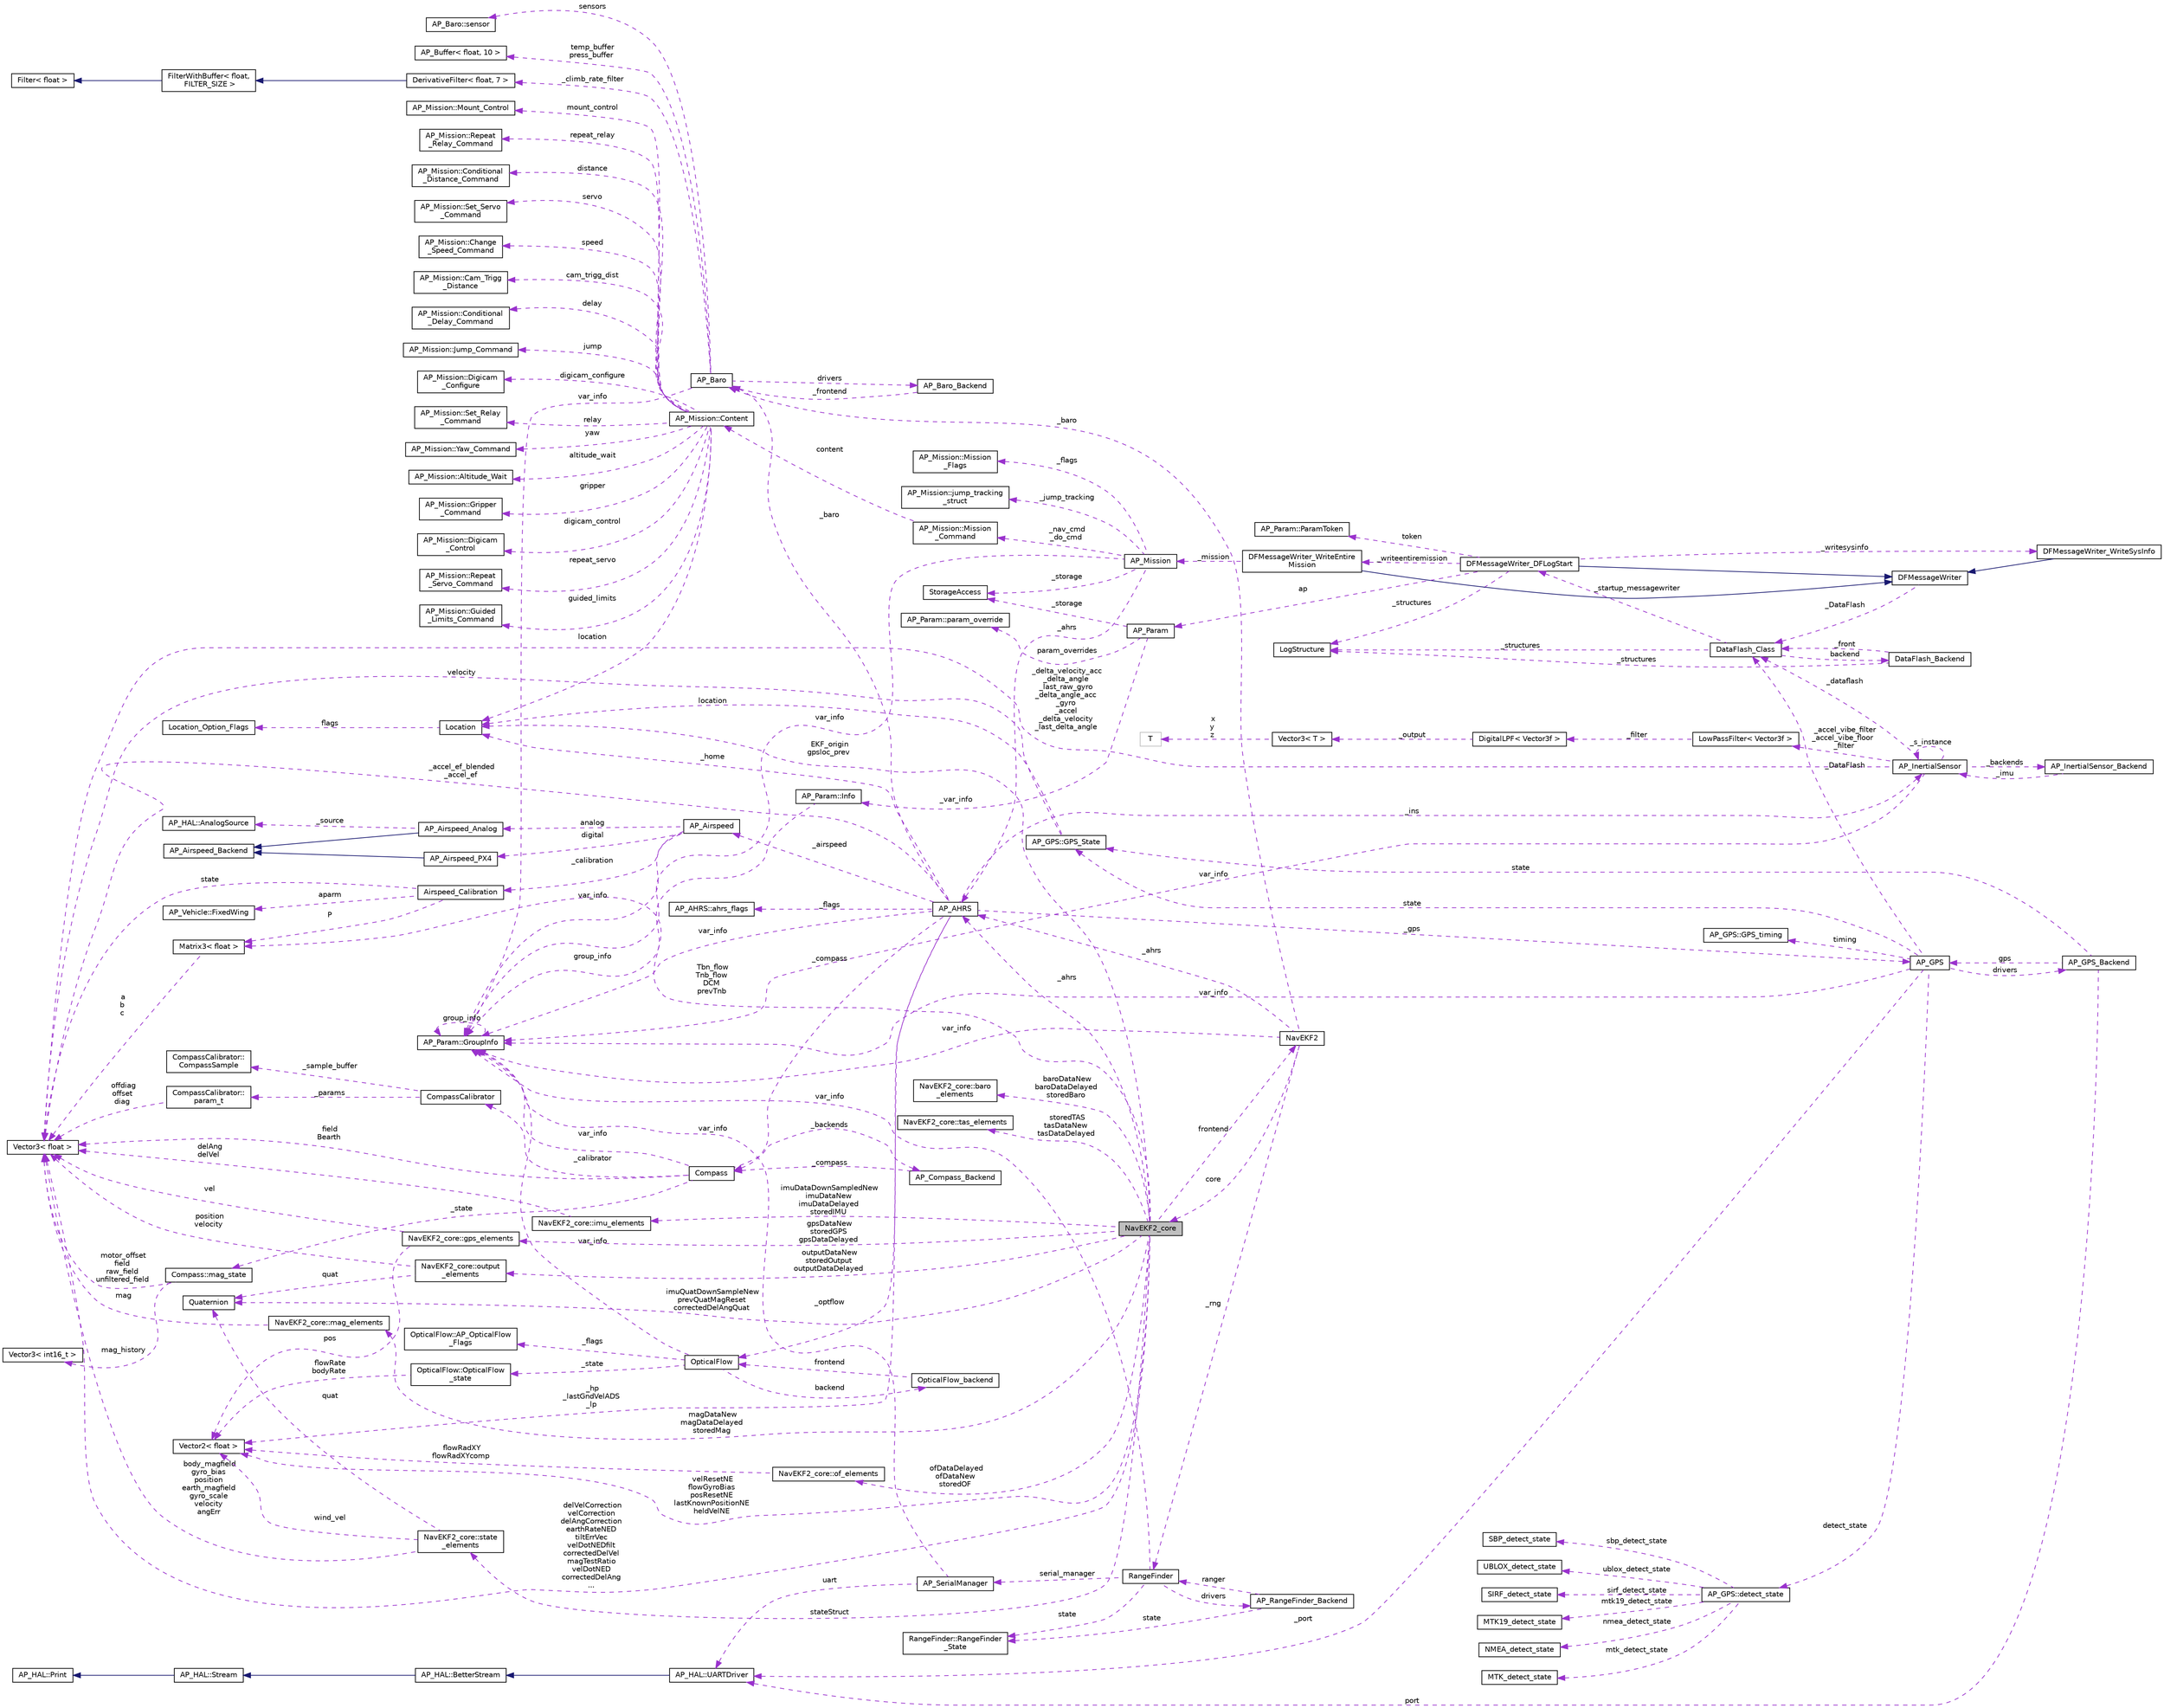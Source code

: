 digraph "NavEKF2_core"
{
 // INTERACTIVE_SVG=YES
  edge [fontname="Helvetica",fontsize="10",labelfontname="Helvetica",labelfontsize="10"];
  node [fontname="Helvetica",fontsize="10",shape=record];
  rankdir="LR";
  Node1 [label="NavEKF2_core",height=0.2,width=0.4,color="black", fillcolor="grey75", style="filled", fontcolor="black"];
  Node2 -> Node1 [dir="back",color="darkorchid3",fontsize="10",style="dashed",label=" magDataNew\nmagDataDelayed\nstoredMag" ,fontname="Helvetica"];
  Node2 [label="NavEKF2_core::mag_elements",height=0.2,width=0.4,color="black", fillcolor="white", style="filled",URL="$structNavEKF2__core_1_1mag__elements.html"];
  Node3 -> Node2 [dir="back",color="darkorchid3",fontsize="10",style="dashed",label=" mag" ,fontname="Helvetica"];
  Node3 [label="Vector3\< float \>",height=0.2,width=0.4,color="black", fillcolor="white", style="filled",URL="$classVector3.html"];
  Node4 -> Node1 [dir="back",color="darkorchid3",fontsize="10",style="dashed",label=" Tbn_flow\nTnb_flow\nDCM\nprevTnb" ,fontname="Helvetica"];
  Node4 [label="Matrix3\< float \>",height=0.2,width=0.4,color="black", fillcolor="white", style="filled",URL="$classMatrix3.html"];
  Node3 -> Node4 [dir="back",color="darkorchid3",fontsize="10",style="dashed",label=" a\nb\nc" ,fontname="Helvetica"];
  Node5 -> Node1 [dir="back",color="darkorchid3",fontsize="10",style="dashed",label=" frontend" ,fontname="Helvetica"];
  Node5 [label="NavEKF2",height=0.2,width=0.4,color="black", fillcolor="white", style="filled",URL="$classNavEKF2.html"];
  Node6 -> Node5 [dir="back",color="darkorchid3",fontsize="10",style="dashed",label=" _baro" ,fontname="Helvetica"];
  Node6 [label="AP_Baro",height=0.2,width=0.4,color="black", fillcolor="white", style="filled",URL="$classAP__Baro.html"];
  Node7 -> Node6 [dir="back",color="darkorchid3",fontsize="10",style="dashed",label=" sensors" ,fontname="Helvetica"];
  Node7 [label="AP_Baro::sensor",height=0.2,width=0.4,color="black", fillcolor="white", style="filled",URL="$structAP__Baro_1_1sensor.html"];
  Node8 -> Node6 [dir="back",color="darkorchid3",fontsize="10",style="dashed",label=" temp_buffer\npress_buffer" ,fontname="Helvetica"];
  Node8 [label="AP_Buffer\< float, 10 \>",height=0.2,width=0.4,color="black", fillcolor="white", style="filled",URL="$classAP__Buffer.html"];
  Node9 -> Node6 [dir="back",color="darkorchid3",fontsize="10",style="dashed",label=" _climb_rate_filter" ,fontname="Helvetica"];
  Node9 [label="DerivativeFilter\< float, 7 \>",height=0.2,width=0.4,color="black", fillcolor="white", style="filled",URL="$classDerivativeFilter.html"];
  Node10 -> Node9 [dir="back",color="midnightblue",fontsize="10",style="solid",fontname="Helvetica"];
  Node10 [label="FilterWithBuffer\< float,\l FILTER_SIZE \>",height=0.2,width=0.4,color="black", fillcolor="white", style="filled",URL="$classFilterWithBuffer.html"];
  Node11 -> Node10 [dir="back",color="midnightblue",fontsize="10",style="solid",fontname="Helvetica"];
  Node11 [label="Filter\< float \>",height=0.2,width=0.4,color="black", fillcolor="white", style="filled",URL="$classFilter.html"];
  Node12 -> Node6 [dir="back",color="darkorchid3",fontsize="10",style="dashed",label=" var_info" ,fontname="Helvetica"];
  Node12 [label="AP_Param::GroupInfo",height=0.2,width=0.4,color="black", fillcolor="white", style="filled",URL="$structAP__Param_1_1GroupInfo.html"];
  Node12 -> Node12 [dir="back",color="darkorchid3",fontsize="10",style="dashed",label=" group_info" ,fontname="Helvetica"];
  Node13 -> Node6 [dir="back",color="darkorchid3",fontsize="10",style="dashed",label=" drivers" ,fontname="Helvetica"];
  Node13 [label="AP_Baro_Backend",height=0.2,width=0.4,color="black", fillcolor="white", style="filled",URL="$classAP__Baro__Backend.html",tooltip="-*- tab-width: 4; Mode: C++; c-basic-offset: 4; indent-tabs-mode: nil -*- "];
  Node6 -> Node13 [dir="back",color="darkorchid3",fontsize="10",style="dashed",label=" _frontend" ,fontname="Helvetica"];
  Node12 -> Node5 [dir="back",color="darkorchid3",fontsize="10",style="dashed",label=" var_info" ,fontname="Helvetica"];
  Node14 -> Node5 [dir="back",color="darkorchid3",fontsize="10",style="dashed",label=" _rng" ,fontname="Helvetica"];
  Node14 [label="RangeFinder",height=0.2,width=0.4,color="black", fillcolor="white", style="filled",URL="$classRangeFinder.html"];
  Node15 -> Node14 [dir="back",color="darkorchid3",fontsize="10",style="dashed",label=" serial_manager" ,fontname="Helvetica"];
  Node15 [label="AP_SerialManager",height=0.2,width=0.4,color="black", fillcolor="white", style="filled",URL="$classAP__SerialManager.html"];
  Node16 -> Node15 [dir="back",color="darkorchid3",fontsize="10",style="dashed",label=" uart" ,fontname="Helvetica"];
  Node16 [label="AP_HAL::UARTDriver",height=0.2,width=0.4,color="black", fillcolor="white", style="filled",URL="$classAP__HAL_1_1UARTDriver.html"];
  Node17 -> Node16 [dir="back",color="midnightblue",fontsize="10",style="solid",fontname="Helvetica"];
  Node17 [label="AP_HAL::BetterStream",height=0.2,width=0.4,color="black", fillcolor="white", style="filled",URL="$classAP__HAL_1_1BetterStream.html"];
  Node18 -> Node17 [dir="back",color="midnightblue",fontsize="10",style="solid",fontname="Helvetica"];
  Node18 [label="AP_HAL::Stream",height=0.2,width=0.4,color="black", fillcolor="white", style="filled",URL="$classAP__HAL_1_1Stream.html"];
  Node19 -> Node18 [dir="back",color="midnightblue",fontsize="10",style="solid",fontname="Helvetica"];
  Node19 [label="AP_HAL::Print",height=0.2,width=0.4,color="black", fillcolor="white", style="filled",URL="$classAP__HAL_1_1Print.html"];
  Node12 -> Node15 [dir="back",color="darkorchid3",fontsize="10",style="dashed",label=" var_info" ,fontname="Helvetica"];
  Node20 -> Node14 [dir="back",color="darkorchid3",fontsize="10",style="dashed",label=" state" ,fontname="Helvetica"];
  Node20 [label="RangeFinder::RangeFinder\l_State",height=0.2,width=0.4,color="black", fillcolor="white", style="filled",URL="$structRangeFinder_1_1RangeFinder__State.html"];
  Node12 -> Node14 [dir="back",color="darkorchid3",fontsize="10",style="dashed",label=" var_info" ,fontname="Helvetica"];
  Node21 -> Node14 [dir="back",color="darkorchid3",fontsize="10",style="dashed",label=" drivers" ,fontname="Helvetica"];
  Node21 [label="AP_RangeFinder_Backend",height=0.2,width=0.4,color="black", fillcolor="white", style="filled",URL="$classAP__RangeFinder__Backend.html"];
  Node20 -> Node21 [dir="back",color="darkorchid3",fontsize="10",style="dashed",label=" state" ,fontname="Helvetica"];
  Node14 -> Node21 [dir="back",color="darkorchid3",fontsize="10",style="dashed",label=" ranger" ,fontname="Helvetica"];
  Node22 -> Node5 [dir="back",color="darkorchid3",fontsize="10",style="dashed",label=" _ahrs" ,fontname="Helvetica"];
  Node22 [label="AP_AHRS",height=0.2,width=0.4,color="black", fillcolor="white", style="filled",URL="$classAP__AHRS.html"];
  Node23 -> Node22 [dir="back",color="darkorchid3",fontsize="10",style="dashed",label=" _flags" ,fontname="Helvetica"];
  Node23 [label="AP_AHRS::ahrs_flags",height=0.2,width=0.4,color="black", fillcolor="white", style="filled",URL="$structAP__AHRS_1_1ahrs__flags.html"];
  Node6 -> Node22 [dir="back",color="darkorchid3",fontsize="10",style="dashed",label=" _baro" ,fontname="Helvetica"];
  Node24 -> Node22 [dir="back",color="darkorchid3",fontsize="10",style="dashed",label=" _optflow" ,fontname="Helvetica"];
  Node24 [label="OpticalFlow",height=0.2,width=0.4,color="black", fillcolor="white", style="filled",URL="$classOpticalFlow.html"];
  Node12 -> Node24 [dir="back",color="darkorchid3",fontsize="10",style="dashed",label=" var_info" ,fontname="Helvetica"];
  Node25 -> Node24 [dir="back",color="darkorchid3",fontsize="10",style="dashed",label=" _state" ,fontname="Helvetica"];
  Node25 [label="OpticalFlow::OpticalFlow\l_state",height=0.2,width=0.4,color="black", fillcolor="white", style="filled",URL="$structOpticalFlow_1_1OpticalFlow__state.html"];
  Node26 -> Node25 [dir="back",color="darkorchid3",fontsize="10",style="dashed",label=" flowRate\nbodyRate" ,fontname="Helvetica"];
  Node26 [label="Vector2\< float \>",height=0.2,width=0.4,color="black", fillcolor="white", style="filled",URL="$structVector2.html"];
  Node27 -> Node24 [dir="back",color="darkorchid3",fontsize="10",style="dashed",label=" backend" ,fontname="Helvetica"];
  Node27 [label="OpticalFlow_backend",height=0.2,width=0.4,color="black", fillcolor="white", style="filled",URL="$classOpticalFlow__backend.html"];
  Node24 -> Node27 [dir="back",color="darkorchid3",fontsize="10",style="dashed",label=" frontend" ,fontname="Helvetica"];
  Node28 -> Node24 [dir="back",color="darkorchid3",fontsize="10",style="dashed",label=" _flags" ,fontname="Helvetica"];
  Node28 [label="OpticalFlow::AP_OpticalFlow\l_Flags",height=0.2,width=0.4,color="black", fillcolor="white", style="filled",URL="$structOpticalFlow_1_1AP__OpticalFlow__Flags.html"];
  Node12 -> Node22 [dir="back",color="darkorchid3",fontsize="10",style="dashed",label=" var_info" ,fontname="Helvetica"];
  Node3 -> Node22 [dir="back",color="darkorchid3",fontsize="10",style="dashed",label=" _accel_ef_blended\n_accel_ef" ,fontname="Helvetica"];
  Node29 -> Node22 [dir="back",color="darkorchid3",fontsize="10",style="dashed",label=" _ins" ,fontname="Helvetica"];
  Node29 [label="AP_InertialSensor",height=0.2,width=0.4,color="black", fillcolor="white", style="filled",URL="$classAP__InertialSensor.html"];
  Node30 -> Node29 [dir="back",color="darkorchid3",fontsize="10",style="dashed",label=" _accel_vibe_filter\n_accel_vibe_floor\l_filter" ,fontname="Helvetica"];
  Node30 [label="LowPassFilter\< Vector3f \>",height=0.2,width=0.4,color="black", fillcolor="white", style="filled",URL="$classLowPassFilter.html"];
  Node31 -> Node30 [dir="back",color="darkorchid3",fontsize="10",style="dashed",label=" _filter" ,fontname="Helvetica"];
  Node31 [label="DigitalLPF\< Vector3f \>",height=0.2,width=0.4,color="black", fillcolor="white", style="filled",URL="$classDigitalLPF.html"];
  Node32 -> Node31 [dir="back",color="darkorchid3",fontsize="10",style="dashed",label=" _output" ,fontname="Helvetica"];
  Node32 [label="Vector3\< T \>",height=0.2,width=0.4,color="black", fillcolor="white", style="filled",URL="$classVector3.html"];
  Node33 -> Node32 [dir="back",color="darkorchid3",fontsize="10",style="dashed",label=" x\ny\nz" ,fontname="Helvetica"];
  Node33 [label="T",height=0.2,width=0.4,color="grey75", fillcolor="white", style="filled"];
  Node34 -> Node29 [dir="back",color="darkorchid3",fontsize="10",style="dashed",label=" _backends" ,fontname="Helvetica"];
  Node34 [label="AP_InertialSensor_Backend",height=0.2,width=0.4,color="black", fillcolor="white", style="filled",URL="$classAP__InertialSensor__Backend.html"];
  Node29 -> Node34 [dir="back",color="darkorchid3",fontsize="10",style="dashed",label=" _imu" ,fontname="Helvetica"];
  Node35 -> Node29 [dir="back",color="darkorchid3",fontsize="10",style="dashed",label=" _dataflash" ,fontname="Helvetica"];
  Node35 [label="DataFlash_Class",height=0.2,width=0.4,color="black", fillcolor="white", style="filled",URL="$classDataFlash__Class.html"];
  Node36 -> Node35 [dir="back",color="darkorchid3",fontsize="10",style="dashed",label=" _structures" ,fontname="Helvetica"];
  Node36 [label="LogStructure",height=0.2,width=0.4,color="black", fillcolor="white", style="filled",URL="$structLogStructure.html"];
  Node37 -> Node35 [dir="back",color="darkorchid3",fontsize="10",style="dashed",label=" backend" ,fontname="Helvetica"];
  Node37 [label="DataFlash_Backend",height=0.2,width=0.4,color="black", fillcolor="white", style="filled",URL="$classDataFlash__Backend.html"];
  Node36 -> Node37 [dir="back",color="darkorchid3",fontsize="10",style="dashed",label=" _structures" ,fontname="Helvetica"];
  Node35 -> Node37 [dir="back",color="darkorchid3",fontsize="10",style="dashed",label=" _front" ,fontname="Helvetica"];
  Node38 -> Node35 [dir="back",color="darkorchid3",fontsize="10",style="dashed",label=" _startup_messagewriter" ,fontname="Helvetica"];
  Node38 [label="DFMessageWriter_DFLogStart",height=0.2,width=0.4,color="black", fillcolor="white", style="filled",URL="$classDFMessageWriter__DFLogStart.html"];
  Node39 -> Node38 [dir="back",color="midnightblue",fontsize="10",style="solid",fontname="Helvetica"];
  Node39 [label="DFMessageWriter",height=0.2,width=0.4,color="black", fillcolor="white", style="filled",URL="$classDFMessageWriter.html"];
  Node35 -> Node39 [dir="back",color="darkorchid3",fontsize="10",style="dashed",label=" _DataFlash" ,fontname="Helvetica"];
  Node40 -> Node38 [dir="back",color="darkorchid3",fontsize="10",style="dashed",label=" _writeentiremission" ,fontname="Helvetica"];
  Node40 [label="DFMessageWriter_WriteEntire\lMission",height=0.2,width=0.4,color="black", fillcolor="white", style="filled",URL="$classDFMessageWriter__WriteEntireMission.html"];
  Node39 -> Node40 [dir="back",color="midnightblue",fontsize="10",style="solid",fontname="Helvetica"];
  Node41 -> Node40 [dir="back",color="darkorchid3",fontsize="10",style="dashed",label=" _mission" ,fontname="Helvetica"];
  Node41 [label="AP_Mission",height=0.2,width=0.4,color="black", fillcolor="white", style="filled",URL="$classAP__Mission.html",tooltip="Object managing Mission. "];
  Node42 -> Node41 [dir="back",color="darkorchid3",fontsize="10",style="dashed",label=" _storage" ,fontname="Helvetica"];
  Node42 [label="StorageAccess",height=0.2,width=0.4,color="black", fillcolor="white", style="filled",URL="$classStorageAccess.html"];
  Node43 -> Node41 [dir="back",color="darkorchid3",fontsize="10",style="dashed",label=" _nav_cmd\n_do_cmd" ,fontname="Helvetica"];
  Node43 [label="AP_Mission::Mission\l_Command",height=0.2,width=0.4,color="black", fillcolor="white", style="filled",URL="$structAP__Mission_1_1Mission__Command.html"];
  Node44 -> Node43 [dir="back",color="darkorchid3",fontsize="10",style="dashed",label=" content" ,fontname="Helvetica"];
  Node44 [label="AP_Mission::Content",height=0.2,width=0.4,color="black", fillcolor="white", style="filled",URL="$unionAP__Mission_1_1Content.html"];
  Node45 -> Node44 [dir="back",color="darkorchid3",fontsize="10",style="dashed",label=" guided_limits" ,fontname="Helvetica"];
  Node45 [label="AP_Mission::Guided\l_Limits_Command",height=0.2,width=0.4,color="black", fillcolor="white", style="filled",URL="$structAP__Mission_1_1Guided__Limits__Command.html"];
  Node46 -> Node44 [dir="back",color="darkorchid3",fontsize="10",style="dashed",label=" mount_control" ,fontname="Helvetica"];
  Node46 [label="AP_Mission::Mount_Control",height=0.2,width=0.4,color="black", fillcolor="white", style="filled",URL="$structAP__Mission_1_1Mount__Control.html"];
  Node47 -> Node44 [dir="back",color="darkorchid3",fontsize="10",style="dashed",label=" repeat_relay" ,fontname="Helvetica"];
  Node47 [label="AP_Mission::Repeat\l_Relay_Command",height=0.2,width=0.4,color="black", fillcolor="white", style="filled",URL="$structAP__Mission_1_1Repeat__Relay__Command.html"];
  Node48 -> Node44 [dir="back",color="darkorchid3",fontsize="10",style="dashed",label=" distance" ,fontname="Helvetica"];
  Node48 [label="AP_Mission::Conditional\l_Distance_Command",height=0.2,width=0.4,color="black", fillcolor="white", style="filled",URL="$structAP__Mission_1_1Conditional__Distance__Command.html"];
  Node49 -> Node44 [dir="back",color="darkorchid3",fontsize="10",style="dashed",label=" servo" ,fontname="Helvetica"];
  Node49 [label="AP_Mission::Set_Servo\l_Command",height=0.2,width=0.4,color="black", fillcolor="white", style="filled",URL="$structAP__Mission_1_1Set__Servo__Command.html"];
  Node50 -> Node44 [dir="back",color="darkorchid3",fontsize="10",style="dashed",label=" speed" ,fontname="Helvetica"];
  Node50 [label="AP_Mission::Change\l_Speed_Command",height=0.2,width=0.4,color="black", fillcolor="white", style="filled",URL="$structAP__Mission_1_1Change__Speed__Command.html"];
  Node51 -> Node44 [dir="back",color="darkorchid3",fontsize="10",style="dashed",label=" cam_trigg_dist" ,fontname="Helvetica"];
  Node51 [label="AP_Mission::Cam_Trigg\l_Distance",height=0.2,width=0.4,color="black", fillcolor="white", style="filled",URL="$structAP__Mission_1_1Cam__Trigg__Distance.html"];
  Node52 -> Node44 [dir="back",color="darkorchid3",fontsize="10",style="dashed",label=" delay" ,fontname="Helvetica"];
  Node52 [label="AP_Mission::Conditional\l_Delay_Command",height=0.2,width=0.4,color="black", fillcolor="white", style="filled",URL="$structAP__Mission_1_1Conditional__Delay__Command.html"];
  Node53 -> Node44 [dir="back",color="darkorchid3",fontsize="10",style="dashed",label=" jump" ,fontname="Helvetica"];
  Node53 [label="AP_Mission::Jump_Command",height=0.2,width=0.4,color="black", fillcolor="white", style="filled",URL="$structAP__Mission_1_1Jump__Command.html"];
  Node54 -> Node44 [dir="back",color="darkorchid3",fontsize="10",style="dashed",label=" location" ,fontname="Helvetica"];
  Node54 [label="Location",height=0.2,width=0.4,color="black", fillcolor="white", style="filled",URL="$structLocation.html"];
  Node55 -> Node54 [dir="back",color="darkorchid3",fontsize="10",style="dashed",label=" flags" ,fontname="Helvetica"];
  Node55 [label="Location_Option_Flags",height=0.2,width=0.4,color="black", fillcolor="white", style="filled",URL="$structLocation__Option__Flags.html"];
  Node56 -> Node44 [dir="back",color="darkorchid3",fontsize="10",style="dashed",label=" digicam_configure" ,fontname="Helvetica"];
  Node56 [label="AP_Mission::Digicam\l_Configure",height=0.2,width=0.4,color="black", fillcolor="white", style="filled",URL="$structAP__Mission_1_1Digicam__Configure.html"];
  Node57 -> Node44 [dir="back",color="darkorchid3",fontsize="10",style="dashed",label=" relay" ,fontname="Helvetica"];
  Node57 [label="AP_Mission::Set_Relay\l_Command",height=0.2,width=0.4,color="black", fillcolor="white", style="filled",URL="$structAP__Mission_1_1Set__Relay__Command.html"];
  Node58 -> Node44 [dir="back",color="darkorchid3",fontsize="10",style="dashed",label=" yaw" ,fontname="Helvetica"];
  Node58 [label="AP_Mission::Yaw_Command",height=0.2,width=0.4,color="black", fillcolor="white", style="filled",URL="$structAP__Mission_1_1Yaw__Command.html"];
  Node59 -> Node44 [dir="back",color="darkorchid3",fontsize="10",style="dashed",label=" altitude_wait" ,fontname="Helvetica"];
  Node59 [label="AP_Mission::Altitude_Wait",height=0.2,width=0.4,color="black", fillcolor="white", style="filled",URL="$structAP__Mission_1_1Altitude__Wait.html"];
  Node60 -> Node44 [dir="back",color="darkorchid3",fontsize="10",style="dashed",label=" gripper" ,fontname="Helvetica"];
  Node60 [label="AP_Mission::Gripper\l_Command",height=0.2,width=0.4,color="black", fillcolor="white", style="filled",URL="$structAP__Mission_1_1Gripper__Command.html"];
  Node61 -> Node44 [dir="back",color="darkorchid3",fontsize="10",style="dashed",label=" digicam_control" ,fontname="Helvetica"];
  Node61 [label="AP_Mission::Digicam\l_Control",height=0.2,width=0.4,color="black", fillcolor="white", style="filled",URL="$structAP__Mission_1_1Digicam__Control.html"];
  Node62 -> Node44 [dir="back",color="darkorchid3",fontsize="10",style="dashed",label=" repeat_servo" ,fontname="Helvetica"];
  Node62 [label="AP_Mission::Repeat\l_Servo_Command",height=0.2,width=0.4,color="black", fillcolor="white", style="filled",URL="$structAP__Mission_1_1Repeat__Servo__Command.html"];
  Node12 -> Node41 [dir="back",color="darkorchid3",fontsize="10",style="dashed",label=" var_info" ,fontname="Helvetica"];
  Node63 -> Node41 [dir="back",color="darkorchid3",fontsize="10",style="dashed",label=" _flags" ,fontname="Helvetica"];
  Node63 [label="AP_Mission::Mission\l_Flags",height=0.2,width=0.4,color="black", fillcolor="white", style="filled",URL="$structAP__Mission_1_1Mission__Flags.html"];
  Node22 -> Node41 [dir="back",color="darkorchid3",fontsize="10",style="dashed",label=" _ahrs" ,fontname="Helvetica"];
  Node64 -> Node41 [dir="back",color="darkorchid3",fontsize="10",style="dashed",label=" _jump_tracking" ,fontname="Helvetica"];
  Node64 [label="AP_Mission::jump_tracking\l_struct",height=0.2,width=0.4,color="black", fillcolor="white", style="filled",URL="$structAP__Mission_1_1jump__tracking__struct.html"];
  Node65 -> Node38 [dir="back",color="darkorchid3",fontsize="10",style="dashed",label=" _writesysinfo" ,fontname="Helvetica"];
  Node65 [label="DFMessageWriter_WriteSysInfo",height=0.2,width=0.4,color="black", fillcolor="white", style="filled",URL="$classDFMessageWriter__WriteSysInfo.html"];
  Node39 -> Node65 [dir="back",color="midnightblue",fontsize="10",style="solid",fontname="Helvetica"];
  Node66 -> Node38 [dir="back",color="darkorchid3",fontsize="10",style="dashed",label=" token" ,fontname="Helvetica"];
  Node66 [label="AP_Param::ParamToken",height=0.2,width=0.4,color="black", fillcolor="white", style="filled",URL="$structAP__Param_1_1ParamToken.html"];
  Node36 -> Node38 [dir="back",color="darkorchid3",fontsize="10",style="dashed",label=" _structures" ,fontname="Helvetica"];
  Node67 -> Node38 [dir="back",color="darkorchid3",fontsize="10",style="dashed",label=" ap" ,fontname="Helvetica"];
  Node67 [label="AP_Param",height=0.2,width=0.4,color="black", fillcolor="white", style="filled",URL="$classAP__Param.html"];
  Node42 -> Node67 [dir="back",color="darkorchid3",fontsize="10",style="dashed",label=" _storage" ,fontname="Helvetica"];
  Node68 -> Node67 [dir="back",color="darkorchid3",fontsize="10",style="dashed",label=" _var_info" ,fontname="Helvetica"];
  Node68 [label="AP_Param::Info",height=0.2,width=0.4,color="black", fillcolor="white", style="filled",URL="$structAP__Param_1_1Info.html"];
  Node12 -> Node68 [dir="back",color="darkorchid3",fontsize="10",style="dashed",label=" group_info" ,fontname="Helvetica"];
  Node69 -> Node67 [dir="back",color="darkorchid3",fontsize="10",style="dashed",label=" param_overrides" ,fontname="Helvetica"];
  Node69 [label="AP_Param::param_override",height=0.2,width=0.4,color="black", fillcolor="white", style="filled",URL="$structAP__Param_1_1param__override.html"];
  Node12 -> Node29 [dir="back",color="darkorchid3",fontsize="10",style="dashed",label=" var_info" ,fontname="Helvetica"];
  Node29 -> Node29 [dir="back",color="darkorchid3",fontsize="10",style="dashed",label=" _s_instance" ,fontname="Helvetica"];
  Node3 -> Node29 [dir="back",color="darkorchid3",fontsize="10",style="dashed",label=" _delta_velocity_acc\n_delta_angle\n_last_raw_gyro\n_delta_angle_acc\n_gyro\n_accel\n_delta_velocity\n_last_delta_angle" ,fontname="Helvetica"];
  Node70 -> Node22 [dir="back",color="darkorchid3",fontsize="10",style="dashed",label=" _airspeed" ,fontname="Helvetica"];
  Node70 [label="AP_Airspeed",height=0.2,width=0.4,color="black", fillcolor="white", style="filled",URL="$classAP__Airspeed.html"];
  Node71 -> Node70 [dir="back",color="darkorchid3",fontsize="10",style="dashed",label=" analog" ,fontname="Helvetica"];
  Node71 [label="AP_Airspeed_Analog",height=0.2,width=0.4,color="black", fillcolor="white", style="filled",URL="$classAP__Airspeed__Analog.html",tooltip="-*- tab-width: 4; Mode: C++; c-basic-offset: 4; indent-tabs-mode: nil -*- "];
  Node72 -> Node71 [dir="back",color="midnightblue",fontsize="10",style="solid",fontname="Helvetica"];
  Node72 [label="AP_Airspeed_Backend",height=0.2,width=0.4,color="black", fillcolor="white", style="filled",URL="$classAP__Airspeed__Backend.html",tooltip="-*- tab-width: 4; Mode: C++; c-basic-offset: 4; indent-tabs-mode: nil -*- "];
  Node73 -> Node71 [dir="back",color="darkorchid3",fontsize="10",style="dashed",label=" _source" ,fontname="Helvetica"];
  Node73 [label="AP_HAL::AnalogSource",height=0.2,width=0.4,color="black", fillcolor="white", style="filled",URL="$classAP__HAL_1_1AnalogSource.html"];
  Node12 -> Node70 [dir="back",color="darkorchid3",fontsize="10",style="dashed",label=" var_info" ,fontname="Helvetica"];
  Node74 -> Node70 [dir="back",color="darkorchid3",fontsize="10",style="dashed",label=" digital" ,fontname="Helvetica"];
  Node74 [label="AP_Airspeed_PX4",height=0.2,width=0.4,color="black", fillcolor="white", style="filled",URL="$classAP__Airspeed__PX4.html",tooltip="-*- tab-width: 4; Mode: C++; c-basic-offset: 4; indent-tabs-mode: nil -*- "];
  Node72 -> Node74 [dir="back",color="midnightblue",fontsize="10",style="solid",fontname="Helvetica"];
  Node75 -> Node70 [dir="back",color="darkorchid3",fontsize="10",style="dashed",label=" _calibration" ,fontname="Helvetica"];
  Node75 [label="Airspeed_Calibration",height=0.2,width=0.4,color="black", fillcolor="white", style="filled",URL="$classAirspeed__Calibration.html",tooltip="-*- tab-width: 4; Mode: C++; c-basic-offset: 4; indent-tabs-mode: nil -*- "];
  Node4 -> Node75 [dir="back",color="darkorchid3",fontsize="10",style="dashed",label=" P" ,fontname="Helvetica"];
  Node3 -> Node75 [dir="back",color="darkorchid3",fontsize="10",style="dashed",label=" state" ,fontname="Helvetica"];
  Node76 -> Node75 [dir="back",color="darkorchid3",fontsize="10",style="dashed",label=" aparm" ,fontname="Helvetica"];
  Node76 [label="AP_Vehicle::FixedWing",height=0.2,width=0.4,color="black", fillcolor="white", style="filled",URL="$structAP__Vehicle_1_1FixedWing.html"];
  Node26 -> Node22 [dir="back",color="darkorchid3",fontsize="10",style="dashed",label=" _hp\n_lastGndVelADS\n_lp" ,fontname="Helvetica"];
  Node77 -> Node22 [dir="back",color="darkorchid3",fontsize="10",style="dashed",label=" _gps" ,fontname="Helvetica"];
  Node77 [label="AP_GPS",height=0.2,width=0.4,color="black", fillcolor="white", style="filled",URL="$classAP__GPS.html"];
  Node78 -> Node77 [dir="back",color="darkorchid3",fontsize="10",style="dashed",label=" detect_state" ,fontname="Helvetica"];
  Node78 [label="AP_GPS::detect_state",height=0.2,width=0.4,color="black", fillcolor="white", style="filled",URL="$structAP__GPS_1_1detect__state.html"];
  Node79 -> Node78 [dir="back",color="darkorchid3",fontsize="10",style="dashed",label=" sbp_detect_state" ,fontname="Helvetica"];
  Node79 [label="SBP_detect_state",height=0.2,width=0.4,color="black", fillcolor="white", style="filled",URL="$structSBP__detect__state.html"];
  Node80 -> Node78 [dir="back",color="darkorchid3",fontsize="10",style="dashed",label=" ublox_detect_state" ,fontname="Helvetica"];
  Node80 [label="UBLOX_detect_state",height=0.2,width=0.4,color="black", fillcolor="white", style="filled",URL="$structUBLOX__detect__state.html"];
  Node81 -> Node78 [dir="back",color="darkorchid3",fontsize="10",style="dashed",label=" sirf_detect_state" ,fontname="Helvetica"];
  Node81 [label="SIRF_detect_state",height=0.2,width=0.4,color="black", fillcolor="white", style="filled",URL="$structSIRF__detect__state.html"];
  Node82 -> Node78 [dir="back",color="darkorchid3",fontsize="10",style="dashed",label=" mtk19_detect_state" ,fontname="Helvetica"];
  Node82 [label="MTK19_detect_state",height=0.2,width=0.4,color="black", fillcolor="white", style="filled",URL="$structMTK19__detect__state.html"];
  Node83 -> Node78 [dir="back",color="darkorchid3",fontsize="10",style="dashed",label=" nmea_detect_state" ,fontname="Helvetica"];
  Node83 [label="NMEA_detect_state",height=0.2,width=0.4,color="black", fillcolor="white", style="filled",URL="$structNMEA__detect__state.html"];
  Node84 -> Node78 [dir="back",color="darkorchid3",fontsize="10",style="dashed",label=" mtk_detect_state" ,fontname="Helvetica"];
  Node84 [label="MTK_detect_state",height=0.2,width=0.4,color="black", fillcolor="white", style="filled",URL="$structMTK__detect__state.html"];
  Node85 -> Node77 [dir="back",color="darkorchid3",fontsize="10",style="dashed",label=" timing" ,fontname="Helvetica"];
  Node85 [label="AP_GPS::GPS_timing",height=0.2,width=0.4,color="black", fillcolor="white", style="filled",URL="$structAP__GPS_1_1GPS__timing.html"];
  Node86 -> Node77 [dir="back",color="darkorchid3",fontsize="10",style="dashed",label=" drivers" ,fontname="Helvetica"];
  Node86 [label="AP_GPS_Backend",height=0.2,width=0.4,color="black", fillcolor="white", style="filled",URL="$classAP__GPS__Backend.html"];
  Node16 -> Node86 [dir="back",color="darkorchid3",fontsize="10",style="dashed",label=" port" ,fontname="Helvetica"];
  Node77 -> Node86 [dir="back",color="darkorchid3",fontsize="10",style="dashed",label=" gps" ,fontname="Helvetica"];
  Node87 -> Node86 [dir="back",color="darkorchid3",fontsize="10",style="dashed",label=" state" ,fontname="Helvetica"];
  Node87 [label="AP_GPS::GPS_State",height=0.2,width=0.4,color="black", fillcolor="white", style="filled",URL="$structAP__GPS_1_1GPS__State.html"];
  Node3 -> Node87 [dir="back",color="darkorchid3",fontsize="10",style="dashed",label=" velocity" ,fontname="Helvetica"];
  Node54 -> Node87 [dir="back",color="darkorchid3",fontsize="10",style="dashed",label=" location" ,fontname="Helvetica"];
  Node35 -> Node77 [dir="back",color="darkorchid3",fontsize="10",style="dashed",label=" _DataFlash" ,fontname="Helvetica"];
  Node16 -> Node77 [dir="back",color="darkorchid3",fontsize="10",style="dashed",label=" _port" ,fontname="Helvetica"];
  Node12 -> Node77 [dir="back",color="darkorchid3",fontsize="10",style="dashed",label=" var_info" ,fontname="Helvetica"];
  Node87 -> Node77 [dir="back",color="darkorchid3",fontsize="10",style="dashed",label=" state" ,fontname="Helvetica"];
  Node54 -> Node22 [dir="back",color="darkorchid3",fontsize="10",style="dashed",label=" _home" ,fontname="Helvetica"];
  Node88 -> Node22 [dir="back",color="darkorchid3",fontsize="10",style="dashed",label=" _compass" ,fontname="Helvetica"];
  Node88 [label="Compass",height=0.2,width=0.4,color="black", fillcolor="white", style="filled",URL="$classCompass.html"];
  Node12 -> Node88 [dir="back",color="darkorchid3",fontsize="10",style="dashed",label=" var_info" ,fontname="Helvetica"];
  Node3 -> Node88 [dir="back",color="darkorchid3",fontsize="10",style="dashed",label=" field\nBearth" ,fontname="Helvetica"];
  Node89 -> Node88 [dir="back",color="darkorchid3",fontsize="10",style="dashed",label=" _calibrator" ,fontname="Helvetica"];
  Node89 [label="CompassCalibrator",height=0.2,width=0.4,color="black", fillcolor="white", style="filled",URL="$classCompassCalibrator.html"];
  Node90 -> Node89 [dir="back",color="darkorchid3",fontsize="10",style="dashed",label=" _params" ,fontname="Helvetica"];
  Node90 [label="CompassCalibrator::\lparam_t",height=0.2,width=0.4,color="black", fillcolor="white", style="filled",URL="$classCompassCalibrator_1_1param__t.html"];
  Node3 -> Node90 [dir="back",color="darkorchid3",fontsize="10",style="dashed",label=" offdiag\noffset\ndiag" ,fontname="Helvetica"];
  Node91 -> Node89 [dir="back",color="darkorchid3",fontsize="10",style="dashed",label=" _sample_buffer" ,fontname="Helvetica"];
  Node91 [label="CompassCalibrator::\lCompassSample",height=0.2,width=0.4,color="black", fillcolor="white", style="filled",URL="$classCompassCalibrator_1_1CompassSample.html"];
  Node92 -> Node88 [dir="back",color="darkorchid3",fontsize="10",style="dashed",label=" _backends" ,fontname="Helvetica"];
  Node92 [label="AP_Compass_Backend",height=0.2,width=0.4,color="black", fillcolor="white", style="filled",URL="$classAP__Compass__Backend.html"];
  Node88 -> Node92 [dir="back",color="darkorchid3",fontsize="10",style="dashed",label=" _compass" ,fontname="Helvetica"];
  Node93 -> Node88 [dir="back",color="darkorchid3",fontsize="10",style="dashed",label=" _state" ,fontname="Helvetica"];
  Node93 [label="Compass::mag_state",height=0.2,width=0.4,color="black", fillcolor="white", style="filled",URL="$structCompass_1_1mag__state.html"];
  Node3 -> Node93 [dir="back",color="darkorchid3",fontsize="10",style="dashed",label=" motor_offset\nfield\nraw_field\nunfiltered_field" ,fontname="Helvetica"];
  Node94 -> Node93 [dir="back",color="darkorchid3",fontsize="10",style="dashed",label=" mag_history" ,fontname="Helvetica"];
  Node94 [label="Vector3\< int16_t \>",height=0.2,width=0.4,color="black", fillcolor="white", style="filled",URL="$classVector3.html"];
  Node1 -> Node5 [dir="back",color="darkorchid3",fontsize="10",style="dashed",label=" core" ,fontname="Helvetica"];
  Node95 -> Node1 [dir="back",color="darkorchid3",fontsize="10",style="dashed",label=" baroDataNew\nbaroDataDelayed\nstoredBaro" ,fontname="Helvetica"];
  Node95 [label="NavEKF2_core::baro\l_elements",height=0.2,width=0.4,color="black", fillcolor="white", style="filled",URL="$structNavEKF2__core_1_1baro__elements.html"];
  Node96 -> Node1 [dir="back",color="darkorchid3",fontsize="10",style="dashed",label=" ofDataDelayed\nofDataNew\nstoredOF" ,fontname="Helvetica"];
  Node96 [label="NavEKF2_core::of_elements",height=0.2,width=0.4,color="black", fillcolor="white", style="filled",URL="$structNavEKF2__core_1_1of__elements.html"];
  Node26 -> Node96 [dir="back",color="darkorchid3",fontsize="10",style="dashed",label=" flowRadXY\nflowRadXYcomp" ,fontname="Helvetica"];
  Node97 -> Node1 [dir="back",color="darkorchid3",fontsize="10",style="dashed",label=" storedTAS\ntasDataNew\ntasDataDelayed" ,fontname="Helvetica"];
  Node97 [label="NavEKF2_core::tas_elements",height=0.2,width=0.4,color="black", fillcolor="white", style="filled",URL="$structNavEKF2__core_1_1tas__elements.html"];
  Node98 -> Node1 [dir="back",color="darkorchid3",fontsize="10",style="dashed",label=" imuQuatDownSampleNew\nprevQuatMagReset\ncorrectedDelAngQuat" ,fontname="Helvetica"];
  Node98 [label="Quaternion",height=0.2,width=0.4,color="black", fillcolor="white", style="filled",URL="$classQuaternion.html"];
  Node99 -> Node1 [dir="back",color="darkorchid3",fontsize="10",style="dashed",label=" stateStruct" ,fontname="Helvetica"];
  Node99 [label="NavEKF2_core::state\l_elements",height=0.2,width=0.4,color="black", fillcolor="white", style="filled",URL="$structNavEKF2__core_1_1state__elements.html"];
  Node98 -> Node99 [dir="back",color="darkorchid3",fontsize="10",style="dashed",label=" quat" ,fontname="Helvetica"];
  Node3 -> Node99 [dir="back",color="darkorchid3",fontsize="10",style="dashed",label=" body_magfield\ngyro_bias\nposition\nearth_magfield\ngyro_scale\nvelocity\nangErr" ,fontname="Helvetica"];
  Node26 -> Node99 [dir="back",color="darkorchid3",fontsize="10",style="dashed",label=" wind_vel" ,fontname="Helvetica"];
  Node100 -> Node1 [dir="back",color="darkorchid3",fontsize="10",style="dashed",label=" imuDataDownSampledNew\nimuDataNew\nimuDataDelayed\nstoredIMU" ,fontname="Helvetica"];
  Node100 [label="NavEKF2_core::imu_elements",height=0.2,width=0.4,color="black", fillcolor="white", style="filled",URL="$structNavEKF2__core_1_1imu__elements.html"];
  Node3 -> Node100 [dir="back",color="darkorchid3",fontsize="10",style="dashed",label=" delAng\ndelVel" ,fontname="Helvetica"];
  Node3 -> Node1 [dir="back",color="darkorchid3",fontsize="10",style="dashed",label=" delVelCorrection\nvelCorrection\ndelAngCorrection\nearthRateNED\ntiltErrVec\nvelDotNEDfilt\ncorrectedDelVel\nmagTestRatio\nvelDotNED\ncorrectedDelAng\n..." ,fontname="Helvetica"];
  Node26 -> Node1 [dir="back",color="darkorchid3",fontsize="10",style="dashed",label=" velResetNE\nflowGyroBias\nposResetNE\nlastKnownPositionNE\nheldVelNE" ,fontname="Helvetica"];
  Node101 -> Node1 [dir="back",color="darkorchid3",fontsize="10",style="dashed",label=" outputDataNew\nstoredOutput\noutputDataDelayed" ,fontname="Helvetica"];
  Node101 [label="NavEKF2_core::output\l_elements",height=0.2,width=0.4,color="black", fillcolor="white", style="filled",URL="$structNavEKF2__core_1_1output__elements.html"];
  Node98 -> Node101 [dir="back",color="darkorchid3",fontsize="10",style="dashed",label=" quat" ,fontname="Helvetica"];
  Node3 -> Node101 [dir="back",color="darkorchid3",fontsize="10",style="dashed",label=" position\nvelocity" ,fontname="Helvetica"];
  Node102 -> Node1 [dir="back",color="darkorchid3",fontsize="10",style="dashed",label=" gpsDataNew\nstoredGPS\ngpsDataDelayed" ,fontname="Helvetica"];
  Node102 [label="NavEKF2_core::gps_elements",height=0.2,width=0.4,color="black", fillcolor="white", style="filled",URL="$structNavEKF2__core_1_1gps__elements.html"];
  Node3 -> Node102 [dir="back",color="darkorchid3",fontsize="10",style="dashed",label=" vel" ,fontname="Helvetica"];
  Node26 -> Node102 [dir="back",color="darkorchid3",fontsize="10",style="dashed",label=" pos" ,fontname="Helvetica"];
  Node22 -> Node1 [dir="back",color="darkorchid3",fontsize="10",style="dashed",label=" _ahrs" ,fontname="Helvetica"];
  Node54 -> Node1 [dir="back",color="darkorchid3",fontsize="10",style="dashed",label=" EKF_origin\ngpsloc_prev" ,fontname="Helvetica"];
}
